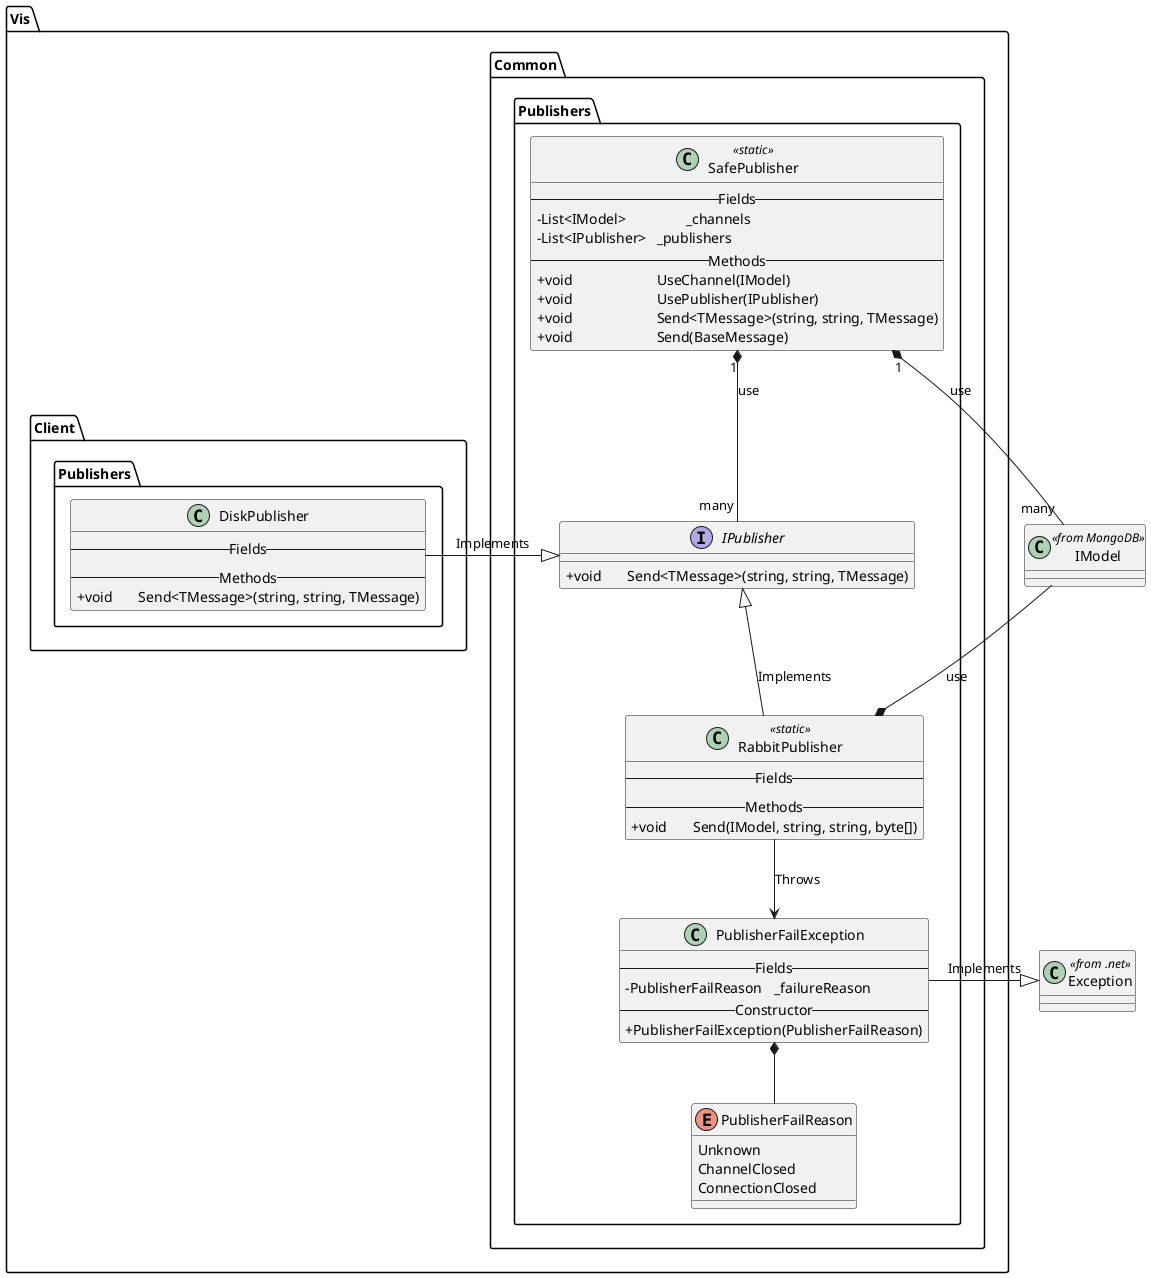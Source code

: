@startuml
!define ABSTRACT &#123;abstract&#125;
!define OVERRIDE &#123;override&#125;
skinparam classAttributeIconSize 0

class Exception<<from .net>>
class IModel<<from MongoDB>>

package Vis.Common.Publishers {

interface IPublisher {
    +void \t Send<TMessage>(string, string, TMessage)
}

enum PublisherFailReason {
    Unknown
    ChannelClosed
    ConnectionClosed
}

class PublisherFailException {
    --Fields--
    -PublisherFailReason \t _failureReason
    --Constructor--
    +PublisherFailException(PublisherFailReason)
}

class RabbitPublisher <<static>> {
    --Fields--
    --Methods--
    +void \t Send(IModel, string, string, byte[])
}

class SafePublisher<<static>> {
    --Fields--
    -List<IModel> \t\t _channels
    -List<IPublisher> \t _publishers
    --Methods--
    +void \t\t\t UseChannel(IModel)
    +void \t\t\t UsePublisher(IPublisher)
    +void \t\t\t Send<TMessage>(string, string, TMessage)
    +void \t\t\t Send(BaseMessage)
}

}

package Vis.Client.Publishers {
    class DiskPublisher {
        --Fields--
        --Methods--
        +void \t Send<TMessage>(string, string, TMessage)
    }
}



PublisherFailException -l-|> Exception : Implements
IPublisher <|-- RabbitPublisher : Implements
IPublisher <|-l- DiskPublisher : Implements
SafePublisher "1" *-- "many" IPublisher : use
SafePublisher "1" *-d- "many" IModel : use
RabbitPublisher *-u- IModel : use
PublisherFailException *-- PublisherFailReason
RabbitPublisher --> PublisherFailException : Throws


@enduml